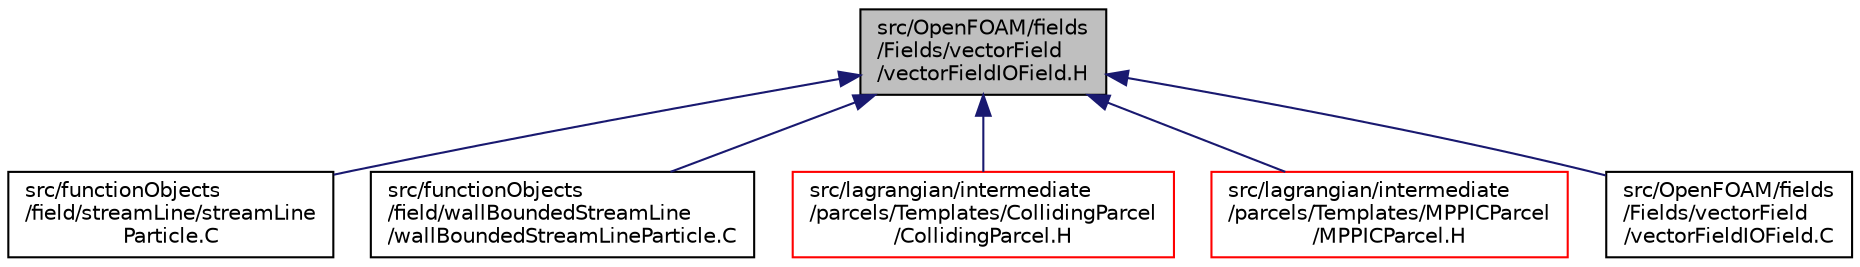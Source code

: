 digraph "src/OpenFOAM/fields/Fields/vectorField/vectorFieldIOField.H"
{
  bgcolor="transparent";
  edge [fontname="Helvetica",fontsize="10",labelfontname="Helvetica",labelfontsize="10"];
  node [fontname="Helvetica",fontsize="10",shape=record];
  Node110 [label="src/OpenFOAM/fields\l/Fields/vectorField\l/vectorFieldIOField.H",height=0.2,width=0.4,color="black", fillcolor="grey75", style="filled", fontcolor="black"];
  Node110 -> Node111 [dir="back",color="midnightblue",fontsize="10",style="solid",fontname="Helvetica"];
  Node111 [label="src/functionObjects\l/field/streamLine/streamLine\lParticle.C",height=0.2,width=0.4,color="black",URL="$a04802.html"];
  Node110 -> Node112 [dir="back",color="midnightblue",fontsize="10",style="solid",fontname="Helvetica"];
  Node112 [label="src/functionObjects\l/field/wallBoundedStreamLine\l/wallBoundedStreamLineParticle.C",height=0.2,width=0.4,color="black",URL="$a04847.html"];
  Node110 -> Node113 [dir="back",color="midnightblue",fontsize="10",style="solid",fontname="Helvetica"];
  Node113 [label="src/lagrangian/intermediate\l/parcels/Templates/CollidingParcel\l/CollidingParcel.H",height=0.2,width=0.4,color="red",URL="$a06074.html"];
  Node110 -> Node123 [dir="back",color="midnightblue",fontsize="10",style="solid",fontname="Helvetica"];
  Node123 [label="src/lagrangian/intermediate\l/parcels/Templates/MPPICParcel\l/MPPICParcel.H",height=0.2,width=0.4,color="red",URL="$a06134.html"];
  Node110 -> Node131 [dir="back",color="midnightblue",fontsize="10",style="solid",fontname="Helvetica"];
  Node131 [label="src/OpenFOAM/fields\l/Fields/vectorField\l/vectorFieldIOField.C",height=0.2,width=0.4,color="black",URL="$a10499.html",tooltip="vectorField with IO. "];
}
